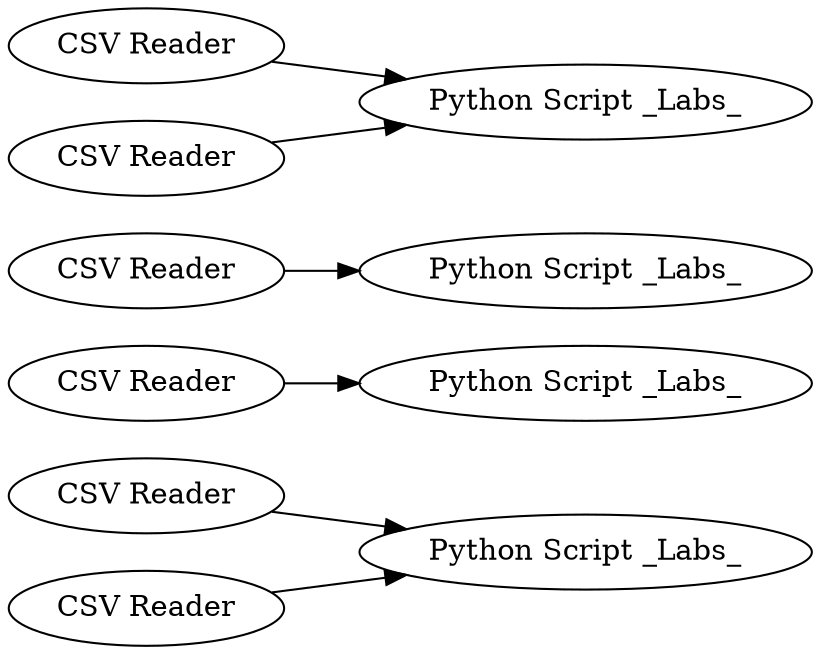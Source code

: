 digraph {
	"-1315157921015313553_4" [label="CSV Reader"]
	"-1315157921015313553_7" [label="Python Script _Labs_"]
	"-1315157921015313553_1" [label="CSV Reader"]
	"-1315157921015313553_2" [label="Python Script _Labs_"]
	"-1315157921015313553_10" [label="Python Script _Labs_"]
	"-1315157921015313553_6" [label="CSV Reader"]
	"-1315157921015313553_8" [label="CSV Reader"]
	"-1315157921015313553_5" [label="Python Script _Labs_"]
	"-1315157921015313553_3" [label="CSV Reader"]
	"-1315157921015313553_9" [label="CSV Reader"]
	"-1315157921015313553_8" -> "-1315157921015313553_10"
	"-1315157921015313553_3" -> "-1315157921015313553_5"
	"-1315157921015313553_4" -> "-1315157921015313553_5"
	"-1315157921015313553_6" -> "-1315157921015313553_7"
	"-1315157921015313553_9" -> "-1315157921015313553_10"
	"-1315157921015313553_1" -> "-1315157921015313553_2"
	rankdir=LR
}
